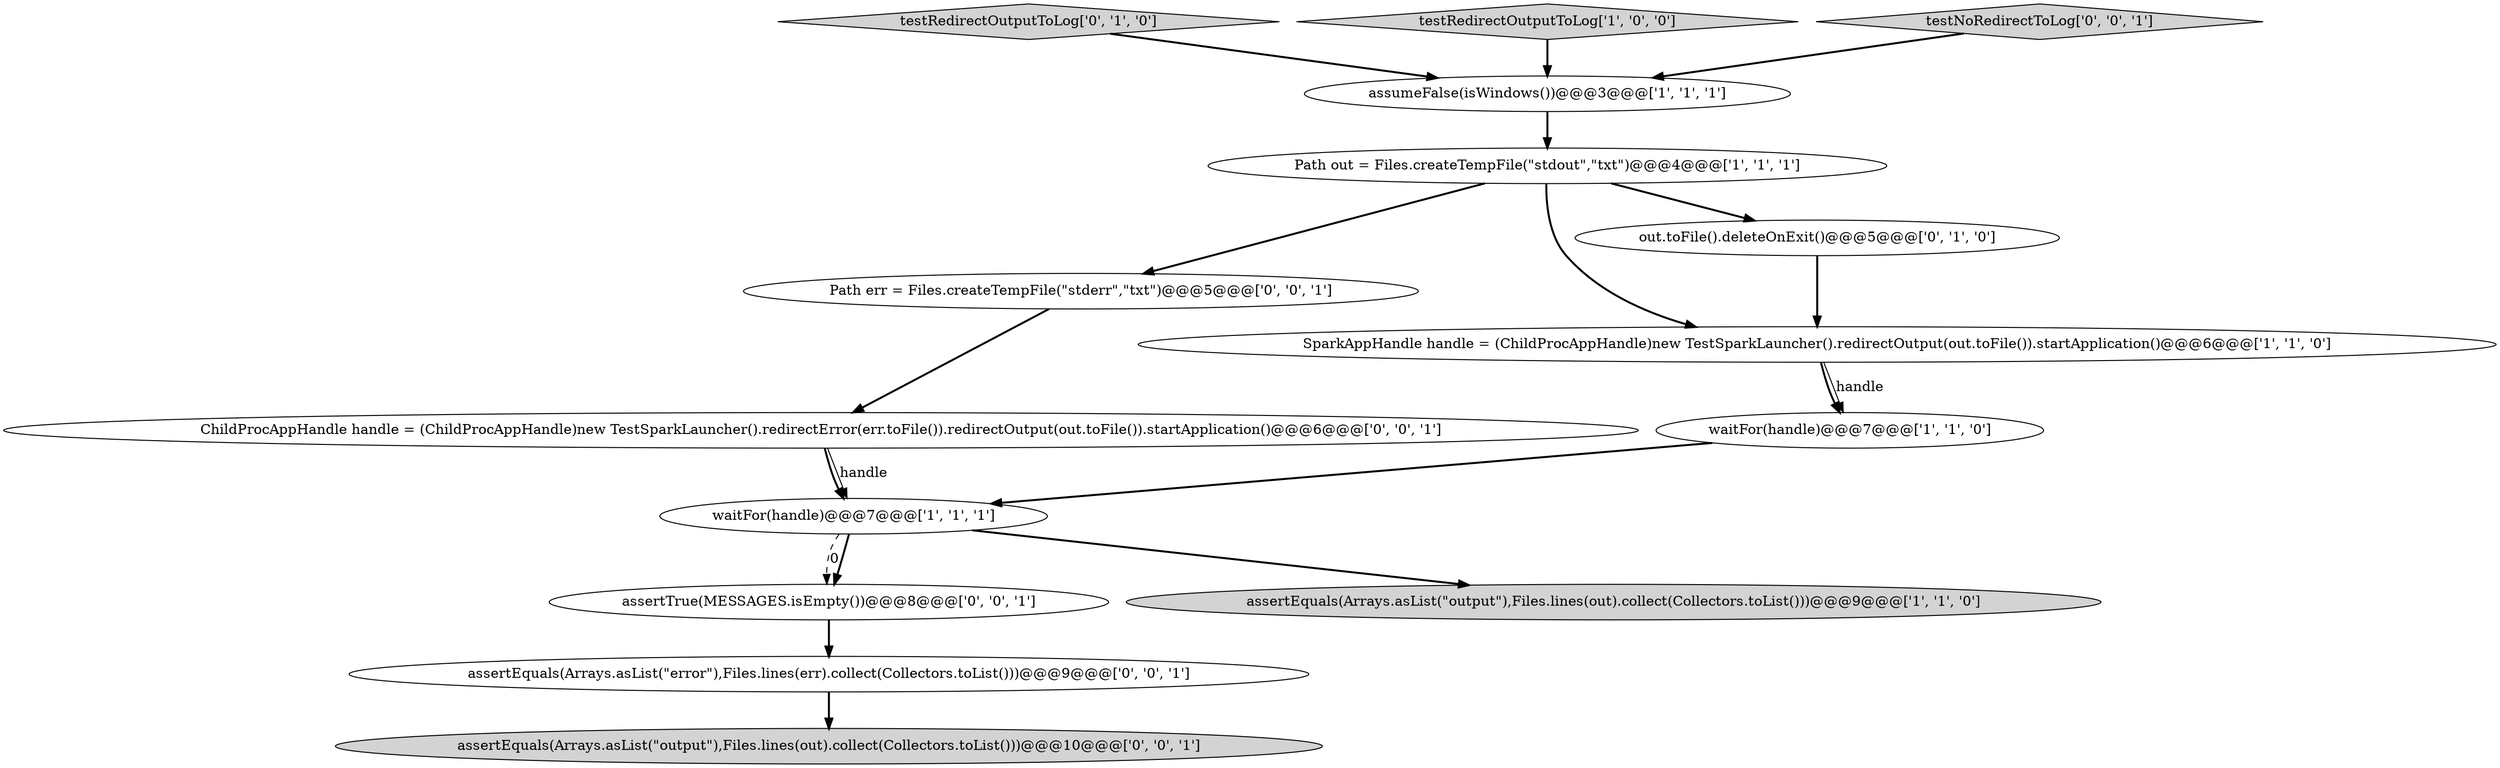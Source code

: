 digraph {
4 [style = filled, label = "waitFor(handle)@@@7@@@['1', '1', '1']", fillcolor = white, shape = ellipse image = "AAA0AAABBB1BBB"];
13 [style = filled, label = "Path err = Files.createTempFile(\"stderr\",\"txt\")@@@5@@@['0', '0', '1']", fillcolor = white, shape = ellipse image = "AAA0AAABBB3BBB"];
10 [style = filled, label = "assertEquals(Arrays.asList(\"error\"),Files.lines(err).collect(Collectors.toList()))@@@9@@@['0', '0', '1']", fillcolor = white, shape = ellipse image = "AAA0AAABBB3BBB"];
5 [style = filled, label = "SparkAppHandle handle = (ChildProcAppHandle)new TestSparkLauncher().redirectOutput(out.toFile()).startApplication()@@@6@@@['1', '1', '0']", fillcolor = white, shape = ellipse image = "AAA0AAABBB1BBB"];
14 [style = filled, label = "assertTrue(MESSAGES.isEmpty())@@@8@@@['0', '0', '1']", fillcolor = white, shape = ellipse image = "AAA0AAABBB3BBB"];
12 [style = filled, label = "assertEquals(Arrays.asList(\"output\"),Files.lines(out).collect(Collectors.toList()))@@@10@@@['0', '0', '1']", fillcolor = lightgray, shape = ellipse image = "AAA0AAABBB3BBB"];
0 [style = filled, label = "Path out = Files.createTempFile(\"stdout\",\"txt\")@@@4@@@['1', '1', '1']", fillcolor = white, shape = ellipse image = "AAA0AAABBB1BBB"];
3 [style = filled, label = "waitFor(handle)@@@7@@@['1', '1', '0']", fillcolor = white, shape = ellipse image = "AAA0AAABBB1BBB"];
8 [style = filled, label = "testRedirectOutputToLog['0', '1', '0']", fillcolor = lightgray, shape = diamond image = "AAA0AAABBB2BBB"];
9 [style = filled, label = "ChildProcAppHandle handle = (ChildProcAppHandle)new TestSparkLauncher().redirectError(err.toFile()).redirectOutput(out.toFile()).startApplication()@@@6@@@['0', '0', '1']", fillcolor = white, shape = ellipse image = "AAA0AAABBB3BBB"];
2 [style = filled, label = "testRedirectOutputToLog['1', '0', '0']", fillcolor = lightgray, shape = diamond image = "AAA0AAABBB1BBB"];
1 [style = filled, label = "assumeFalse(isWindows())@@@3@@@['1', '1', '1']", fillcolor = white, shape = ellipse image = "AAA0AAABBB1BBB"];
7 [style = filled, label = "out.toFile().deleteOnExit()@@@5@@@['0', '1', '0']", fillcolor = white, shape = ellipse image = "AAA1AAABBB2BBB"];
11 [style = filled, label = "testNoRedirectToLog['0', '0', '1']", fillcolor = lightgray, shape = diamond image = "AAA0AAABBB3BBB"];
6 [style = filled, label = "assertEquals(Arrays.asList(\"output\"),Files.lines(out).collect(Collectors.toList()))@@@9@@@['1', '1', '0']", fillcolor = lightgray, shape = ellipse image = "AAA0AAABBB1BBB"];
7->5 [style = bold, label=""];
10->12 [style = bold, label=""];
4->6 [style = bold, label=""];
5->3 [style = bold, label=""];
13->9 [style = bold, label=""];
0->5 [style = bold, label=""];
11->1 [style = bold, label=""];
4->14 [style = dashed, label="0"];
14->10 [style = bold, label=""];
5->3 [style = solid, label="handle"];
0->13 [style = bold, label=""];
2->1 [style = bold, label=""];
9->4 [style = bold, label=""];
3->4 [style = bold, label=""];
0->7 [style = bold, label=""];
9->4 [style = solid, label="handle"];
1->0 [style = bold, label=""];
4->14 [style = bold, label=""];
8->1 [style = bold, label=""];
}
